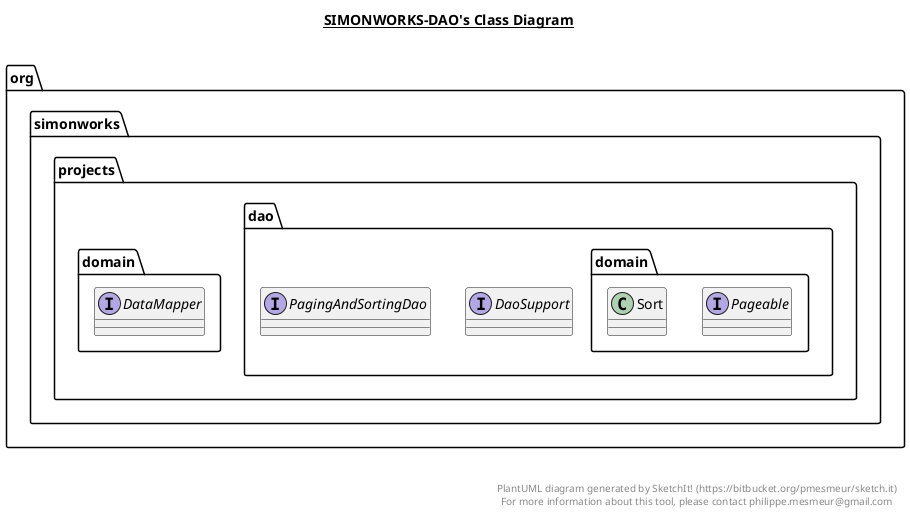 @startuml

title __SIMONWORKS-DAO's Class Diagram__\n

  namespace org.simonworks.projects.dao {
    interface org.simonworks.projects.dao.DaoSupport {
    }
  }
  

  namespace org.simonworks.projects.dao {
    interface org.simonworks.projects.domain.DataMapper {
    }
  }
  

  namespace org.simonworks.projects.dao {
    interface org.simonworks.projects.dao.PagingAndSortingDao {
    }
  }
  

  namespace org.simonworks.projects.dao {
    namespace domain {
      interface org.simonworks.projects.dao.domain.Pageable {
      }
    }
  }
  

  namespace org.simonworks.projects.dao {
    namespace domain {
      class org.simonworks.projects.dao.domain.Sort {
      }
    }
  }
  

  org.simonworks.projects.dao.domain.Sort o-- org.simonworks.projects.dao.domain.Sort.Direction : direction


right footer


PlantUML diagram generated by SketchIt! (https://bitbucket.org/pmesmeur/sketch.it)
For more information about this tool, please contact philippe.mesmeur@gmail.com
endfooter

@enduml
